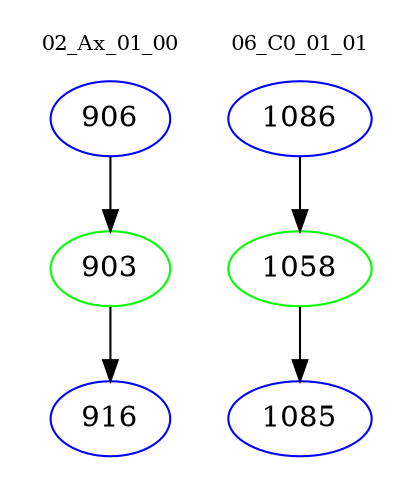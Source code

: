 digraph{
subgraph cluster_0 {
color = white
label = "02_Ax_01_00";
fontsize=10;
T0_906 [label="906", color="blue"]
T0_906 -> T0_903 [color="black"]
T0_903 [label="903", color="green"]
T0_903 -> T0_916 [color="black"]
T0_916 [label="916", color="blue"]
}
subgraph cluster_1 {
color = white
label = "06_C0_01_01";
fontsize=10;
T1_1086 [label="1086", color="blue"]
T1_1086 -> T1_1058 [color="black"]
T1_1058 [label="1058", color="green"]
T1_1058 -> T1_1085 [color="black"]
T1_1085 [label="1085", color="blue"]
}
}
